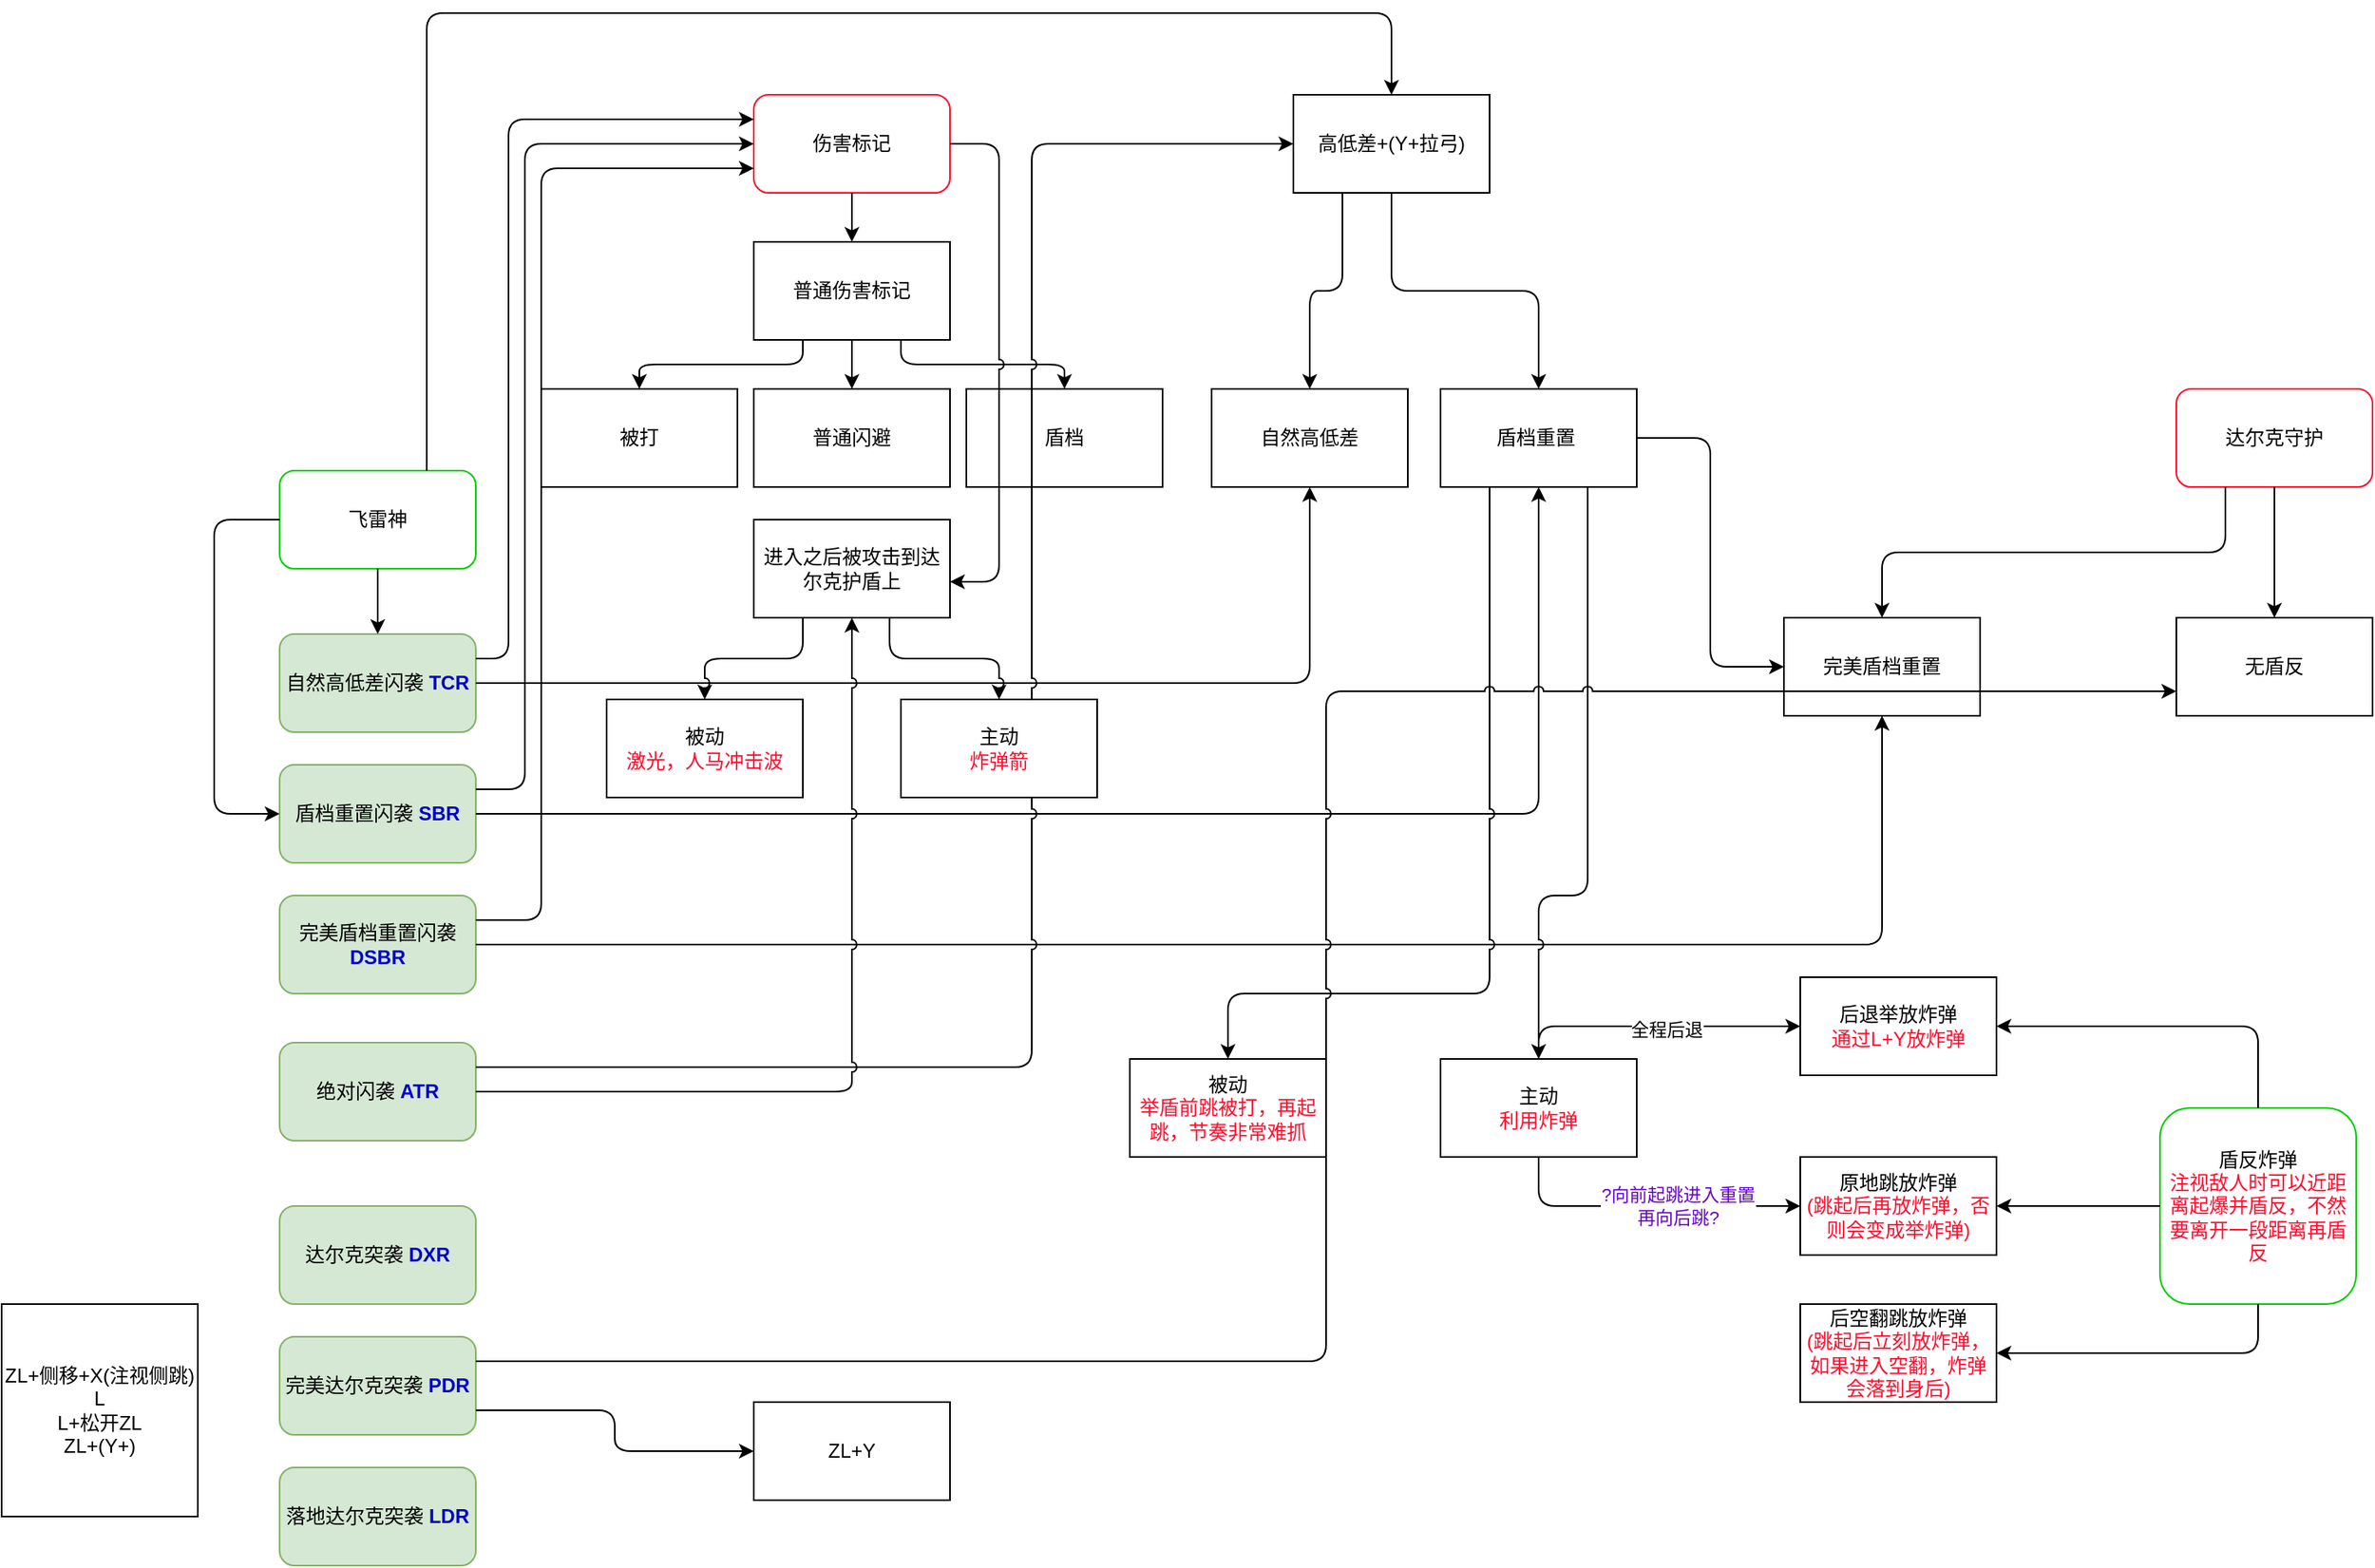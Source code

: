 <mxfile version="14.9.8" type="github">
  <diagram id="xsozCrFMCUInGNj29Tw-" name="Page-1">
    <mxGraphModel dx="2364" dy="922" grid="1" gridSize="10" guides="1" tooltips="1" connect="1" arrows="1" fold="1" page="1" pageScale="1" pageWidth="850" pageHeight="1100" math="0" shadow="0">
      <root>
        <mxCell id="0" />
        <mxCell id="1" parent="0" />
        <mxCell id="lfAO867idKvEuOiU2Tfm-1" value="飞雷神" style="rounded=1;whiteSpace=wrap;html=1;strokeColor=#00CC00;" vertex="1" parent="1">
          <mxGeometry x="-40" y="420" width="120" height="60" as="geometry" />
        </mxCell>
        <mxCell id="lfAO867idKvEuOiU2Tfm-2" value="伤害标记" style="rounded=1;whiteSpace=wrap;html=1;strokeWidth=1;strokeColor=#FF0D2D;" vertex="1" parent="1">
          <mxGeometry x="250" y="190" width="120" height="60" as="geometry" />
        </mxCell>
        <mxCell id="lfAO867idKvEuOiU2Tfm-3" value="普通伤害标记" style="rounded=0;whiteSpace=wrap;html=1;" vertex="1" parent="1">
          <mxGeometry x="250" y="280" width="120" height="60" as="geometry" />
        </mxCell>
        <mxCell id="lfAO867idKvEuOiU2Tfm-4" value="被打" style="rounded=0;whiteSpace=wrap;html=1;" vertex="1" parent="1">
          <mxGeometry x="120" y="370" width="120" height="60" as="geometry" />
        </mxCell>
        <mxCell id="lfAO867idKvEuOiU2Tfm-5" value="普通闪避" style="rounded=0;whiteSpace=wrap;html=1;" vertex="1" parent="1">
          <mxGeometry x="250" y="370" width="120" height="60" as="geometry" />
        </mxCell>
        <mxCell id="lfAO867idKvEuOiU2Tfm-6" value="盾档" style="rounded=0;whiteSpace=wrap;html=1;" vertex="1" parent="1">
          <mxGeometry x="380" y="370" width="120" height="60" as="geometry" />
        </mxCell>
        <mxCell id="lfAO867idKvEuOiU2Tfm-8" value="" style="edgeStyle=elbowEdgeStyle;elbow=vertical;endArrow=classic;html=1;entryX=0.5;entryY=0;entryDx=0;entryDy=0;exitX=0.5;exitY=1;exitDx=0;exitDy=0;" edge="1" parent="1" source="lfAO867idKvEuOiU2Tfm-2" target="lfAO867idKvEuOiU2Tfm-3">
          <mxGeometry width="50" height="50" relative="1" as="geometry">
            <mxPoint x="400" y="430" as="sourcePoint" />
            <mxPoint x="450" y="380" as="targetPoint" />
          </mxGeometry>
        </mxCell>
        <mxCell id="lfAO867idKvEuOiU2Tfm-9" value="" style="edgeStyle=elbowEdgeStyle;elbow=vertical;endArrow=classic;html=1;entryX=0.5;entryY=0;entryDx=0;entryDy=0;exitX=0.25;exitY=1;exitDx=0;exitDy=0;entryPerimeter=0;" edge="1" parent="1" source="lfAO867idKvEuOiU2Tfm-3" target="lfAO867idKvEuOiU2Tfm-4">
          <mxGeometry width="50" height="50" relative="1" as="geometry">
            <mxPoint x="530" y="360" as="sourcePoint" />
            <mxPoint x="450" y="410" as="targetPoint" />
          </mxGeometry>
        </mxCell>
        <mxCell id="lfAO867idKvEuOiU2Tfm-10" value="" style="edgeStyle=elbowEdgeStyle;elbow=vertical;endArrow=classic;html=1;entryX=0.5;entryY=0;entryDx=0;entryDy=0;exitX=0.75;exitY=1;exitDx=0;exitDy=0;" edge="1" parent="1" source="lfAO867idKvEuOiU2Tfm-3" target="lfAO867idKvEuOiU2Tfm-6">
          <mxGeometry width="50" height="50" relative="1" as="geometry">
            <mxPoint x="450" y="470" as="sourcePoint" />
            <mxPoint x="320" y="510" as="targetPoint" />
          </mxGeometry>
        </mxCell>
        <mxCell id="lfAO867idKvEuOiU2Tfm-11" value="" style="endArrow=classic;html=1;entryX=0.5;entryY=0;entryDx=0;entryDy=0;exitX=0.5;exitY=1;exitDx=0;exitDy=0;" edge="1" parent="1" source="lfAO867idKvEuOiU2Tfm-3" target="lfAO867idKvEuOiU2Tfm-5">
          <mxGeometry width="50" height="50" relative="1" as="geometry">
            <mxPoint x="400" y="430" as="sourcePoint" />
            <mxPoint x="450" y="380" as="targetPoint" />
          </mxGeometry>
        </mxCell>
        <mxCell id="lfAO867idKvEuOiU2Tfm-12" value="高低差+(Y+拉弓)" style="rounded=0;whiteSpace=wrap;html=1;" vertex="1" parent="1">
          <mxGeometry x="580" y="190" width="120" height="60" as="geometry" />
        </mxCell>
        <mxCell id="lfAO867idKvEuOiU2Tfm-14" value="" style="edgeStyle=segmentEdgeStyle;endArrow=classic;html=1;entryX=0.5;entryY=0;entryDx=0;entryDy=0;exitX=0.75;exitY=0;exitDx=0;exitDy=0;" edge="1" parent="1" source="lfAO867idKvEuOiU2Tfm-1" target="lfAO867idKvEuOiU2Tfm-12">
          <mxGeometry width="50" height="50" relative="1" as="geometry">
            <mxPoint x="60" y="550" as="sourcePoint" />
            <mxPoint x="370" y="370" as="targetPoint" />
            <Array as="points">
              <mxPoint x="50" y="140" />
              <mxPoint x="640" y="140" />
            </Array>
          </mxGeometry>
        </mxCell>
        <mxCell id="lfAO867idKvEuOiU2Tfm-15" value="自然高低差" style="rounded=0;whiteSpace=wrap;html=1;" vertex="1" parent="1">
          <mxGeometry x="530" y="370" width="120" height="60" as="geometry" />
        </mxCell>
        <mxCell id="lfAO867idKvEuOiU2Tfm-17" value="盾档重置&amp;nbsp;" style="rounded=0;whiteSpace=wrap;html=1;" vertex="1" parent="1">
          <mxGeometry x="670" y="370" width="120" height="60" as="geometry" />
        </mxCell>
        <mxCell id="lfAO867idKvEuOiU2Tfm-19" value="完美盾档重置" style="rounded=0;whiteSpace=wrap;html=1;" vertex="1" parent="1">
          <mxGeometry x="880" y="510" width="120" height="60" as="geometry" />
        </mxCell>
        <mxCell id="lfAO867idKvEuOiU2Tfm-21" value="达尔克守护" style="rounded=1;whiteSpace=wrap;html=1;shadow=0;strokeWidth=1;strokeColor=#FF0D2D;" vertex="1" parent="1">
          <mxGeometry x="1120" y="370" width="120" height="60" as="geometry" />
        </mxCell>
        <mxCell id="lfAO867idKvEuOiU2Tfm-22" value="" style="edgeStyle=elbowEdgeStyle;elbow=vertical;endArrow=classic;html=1;exitX=0.25;exitY=1;exitDx=0;exitDy=0;entryX=0.5;entryY=0;entryDx=0;entryDy=0;" edge="1" parent="1" source="lfAO867idKvEuOiU2Tfm-21" target="lfAO867idKvEuOiU2Tfm-19">
          <mxGeometry width="50" height="50" relative="1" as="geometry">
            <mxPoint x="510" y="550" as="sourcePoint" />
            <mxPoint x="560" y="500" as="targetPoint" />
            <Array as="points" />
          </mxGeometry>
        </mxCell>
        <mxCell id="lfAO867idKvEuOiU2Tfm-23" value="被动&lt;br&gt;&lt;font color=&quot;#ff0d2d&quot;&gt;举盾前跳被打，再起跳，节奏非常难抓&lt;/font&gt;" style="rounded=0;whiteSpace=wrap;html=1;" vertex="1" parent="1">
          <mxGeometry x="480" y="780" width="120" height="60" as="geometry" />
        </mxCell>
        <mxCell id="lfAO867idKvEuOiU2Tfm-24" value="主动&lt;br&gt;&lt;font color=&quot;#ff0d2d&quot;&gt;利用炸弹&lt;/font&gt;" style="rounded=0;whiteSpace=wrap;html=1;" vertex="1" parent="1">
          <mxGeometry x="670" y="780" width="120" height="60" as="geometry" />
        </mxCell>
        <mxCell id="lfAO867idKvEuOiU2Tfm-25" value="原地跳放炸弹&lt;br&gt;&lt;font color=&quot;#ff0d2d&quot;&gt;(跳起后再放炸弹，否则会变成举炸弹)&lt;/font&gt;" style="rounded=0;whiteSpace=wrap;html=1;" vertex="1" parent="1">
          <mxGeometry x="890" y="840" width="120" height="60" as="geometry" />
        </mxCell>
        <mxCell id="lfAO867idKvEuOiU2Tfm-26" value="后退举放炸弹&lt;br&gt;&lt;font color=&quot;#ff0d2d&quot;&gt;通过L+Y放炸弹&lt;/font&gt;" style="rounded=0;whiteSpace=wrap;html=1;" vertex="1" parent="1">
          <mxGeometry x="890" y="730" width="120" height="60" as="geometry" />
        </mxCell>
        <mxCell id="lfAO867idKvEuOiU2Tfm-27" value="" style="edgeStyle=elbowEdgeStyle;elbow=vertical;endArrow=classic;html=1;entryX=0;entryY=0.5;entryDx=0;entryDy=0;exitX=0.5;exitY=0;exitDx=0;exitDy=0;" edge="1" parent="1" source="lfAO867idKvEuOiU2Tfm-24" target="lfAO867idKvEuOiU2Tfm-26">
          <mxGeometry width="50" height="50" relative="1" as="geometry">
            <mxPoint x="760" y="840" as="sourcePoint" />
            <mxPoint x="640" y="690" as="targetPoint" />
            <Array as="points">
              <mxPoint x="870" y="760" />
            </Array>
          </mxGeometry>
        </mxCell>
        <mxCell id="lfAO867idKvEuOiU2Tfm-35" value="全程后退" style="edgeLabel;html=1;align=center;verticalAlign=middle;resizable=0;points=[];" vertex="1" connectable="0" parent="lfAO867idKvEuOiU2Tfm-27">
          <mxGeometry x="0.089" y="-2" relative="1" as="geometry">
            <mxPoint as="offset" />
          </mxGeometry>
        </mxCell>
        <mxCell id="lfAO867idKvEuOiU2Tfm-28" value="" style="edgeStyle=elbowEdgeStyle;elbow=vertical;endArrow=classic;html=1;entryX=0;entryY=0.5;entryDx=0;entryDy=0;exitX=0.5;exitY=1;exitDx=0;exitDy=0;" edge="1" parent="1" source="lfAO867idKvEuOiU2Tfm-24" target="lfAO867idKvEuOiU2Tfm-25">
          <mxGeometry width="50" height="50" relative="1" as="geometry">
            <mxPoint x="770" y="850" as="sourcePoint" />
            <mxPoint x="830" y="890" as="targetPoint" />
            <Array as="points">
              <mxPoint x="840" y="870" />
            </Array>
          </mxGeometry>
        </mxCell>
        <mxCell id="lfAO867idKvEuOiU2Tfm-36" value="&lt;font color=&quot;#6600cc&quot;&gt;?向前起跳进入重置&lt;br&gt;再向后跳?&lt;/font&gt;" style="edgeLabel;html=1;align=center;verticalAlign=middle;resizable=0;points=[];" vertex="1" connectable="0" parent="lfAO867idKvEuOiU2Tfm-28">
          <mxGeometry x="0.21" relative="1" as="geometry">
            <mxPoint as="offset" />
          </mxGeometry>
        </mxCell>
        <mxCell id="lfAO867idKvEuOiU2Tfm-29" value="盾反炸弹&lt;br&gt;&lt;font color=&quot;#ff0d2d&quot;&gt;注视敌人时可以近距离起爆并盾反，不然要离开一段距离再盾反&lt;/font&gt;" style="rounded=1;whiteSpace=wrap;html=1;strokeColor=#00CC00;" vertex="1" parent="1">
          <mxGeometry x="1110" y="810" width="120" height="120" as="geometry" />
        </mxCell>
        <mxCell id="lfAO867idKvEuOiU2Tfm-30" value="" style="edgeStyle=elbowEdgeStyle;elbow=vertical;endArrow=classic;html=1;entryX=1;entryY=0.5;entryDx=0;entryDy=0;exitX=0.5;exitY=0;exitDx=0;exitDy=0;" edge="1" parent="1" source="lfAO867idKvEuOiU2Tfm-29" target="lfAO867idKvEuOiU2Tfm-26">
          <mxGeometry width="50" height="50" relative="1" as="geometry">
            <mxPoint x="740" y="790" as="sourcePoint" />
            <mxPoint x="900" y="770" as="targetPoint" />
            <Array as="points">
              <mxPoint x="1090" y="760" />
            </Array>
          </mxGeometry>
        </mxCell>
        <mxCell id="lfAO867idKvEuOiU2Tfm-31" value="后空翻跳放炸弹&lt;br&gt;&lt;font color=&quot;#ff0d2d&quot;&gt;(跳起后立刻放炸弹，如果进入空翻，炸弹会落到身后)&lt;/font&gt;" style="rounded=0;whiteSpace=wrap;html=1;" vertex="1" parent="1">
          <mxGeometry x="890" y="930" width="120" height="60" as="geometry" />
        </mxCell>
        <mxCell id="lfAO867idKvEuOiU2Tfm-33" value="" style="edgeStyle=elbowEdgeStyle;elbow=horizontal;endArrow=classic;html=1;exitX=0;exitY=0.5;exitDx=0;exitDy=0;entryX=1;entryY=0.5;entryDx=0;entryDy=0;" edge="1" parent="1" source="lfAO867idKvEuOiU2Tfm-29" target="lfAO867idKvEuOiU2Tfm-25">
          <mxGeometry width="50" height="50" relative="1" as="geometry">
            <mxPoint x="790" y="710" as="sourcePoint" />
            <mxPoint x="840" y="660" as="targetPoint" />
          </mxGeometry>
        </mxCell>
        <mxCell id="lfAO867idKvEuOiU2Tfm-34" value="" style="edgeStyle=elbowEdgeStyle;elbow=vertical;endArrow=classic;html=1;exitX=0.5;exitY=1;exitDx=0;exitDy=0;entryX=1;entryY=0.5;entryDx=0;entryDy=0;" edge="1" parent="1" source="lfAO867idKvEuOiU2Tfm-29" target="lfAO867idKvEuOiU2Tfm-31">
          <mxGeometry width="50" height="50" relative="1" as="geometry">
            <mxPoint x="790" y="710" as="sourcePoint" />
            <mxPoint x="840" y="660" as="targetPoint" />
            <Array as="points">
              <mxPoint x="1090" y="960" />
            </Array>
          </mxGeometry>
        </mxCell>
        <mxCell id="lfAO867idKvEuOiU2Tfm-37" value="无盾反" style="rounded=0;whiteSpace=wrap;html=1;" vertex="1" parent="1">
          <mxGeometry x="1120" y="510" width="120" height="60" as="geometry" />
        </mxCell>
        <mxCell id="lfAO867idKvEuOiU2Tfm-38" value="" style="endArrow=classic;html=1;entryX=0.5;entryY=0;entryDx=0;entryDy=0;exitX=0.5;exitY=1;exitDx=0;exitDy=0;" edge="1" parent="1" source="lfAO867idKvEuOiU2Tfm-21" target="lfAO867idKvEuOiU2Tfm-37">
          <mxGeometry width="50" height="50" relative="1" as="geometry">
            <mxPoint x="710" y="600" as="sourcePoint" />
            <mxPoint x="760" y="550" as="targetPoint" />
          </mxGeometry>
        </mxCell>
        <mxCell id="lfAO867idKvEuOiU2Tfm-39" value="绝对闪袭 &lt;b&gt;&lt;font color=&quot;#0000cc&quot;&gt;AT&lt;/font&gt;&lt;/b&gt;&lt;font color=&quot;#0000cc&quot;&gt;&lt;b&gt;R&lt;/b&gt;&lt;/font&gt;" style="rounded=1;whiteSpace=wrap;html=1;fillColor=#d5e8d4;strokeColor=#82b366;" vertex="1" parent="1">
          <mxGeometry x="-40" y="770" width="120" height="60" as="geometry" />
        </mxCell>
        <mxCell id="lfAO867idKvEuOiU2Tfm-40" value="自然高低差闪袭 &lt;b&gt;&lt;font color=&quot;#0000cc&quot;&gt;TC&lt;/font&gt;&lt;/b&gt;&lt;font color=&quot;#0000cc&quot;&gt;&lt;b&gt;R&lt;/b&gt;&lt;/font&gt;" style="rounded=1;whiteSpace=wrap;html=1;fillColor=#d5e8d4;strokeColor=#82b366;" vertex="1" parent="1">
          <mxGeometry x="-40" y="520" width="120" height="60" as="geometry" />
        </mxCell>
        <mxCell id="lfAO867idKvEuOiU2Tfm-42" value="盾档重置闪袭 &lt;b&gt;&lt;font color=&quot;#0000cc&quot;&gt;SB&lt;/font&gt;&lt;/b&gt;&lt;font color=&quot;#0000cc&quot;&gt;&lt;b&gt;R&lt;/b&gt;&lt;/font&gt;" style="rounded=1;whiteSpace=wrap;html=1;fillColor=#d5e8d4;strokeColor=#82b366;" vertex="1" parent="1">
          <mxGeometry x="-40" y="600" width="120" height="60" as="geometry" />
        </mxCell>
        <mxCell id="lfAO867idKvEuOiU2Tfm-43" value="完美盾档重置闪袭 &lt;br&gt;&lt;b&gt;&lt;font color=&quot;#0000cc&quot;&gt;D&lt;/font&gt;&lt;/b&gt;&lt;b&gt;&lt;font color=&quot;#0000cc&quot;&gt;SB&lt;/font&gt;&lt;/b&gt;&lt;font color=&quot;#0000cc&quot;&gt;&lt;b&gt;R&lt;/b&gt;&lt;/font&gt;" style="rounded=1;whiteSpace=wrap;html=1;fillColor=#d5e8d4;strokeColor=#82b366;" vertex="1" parent="1">
          <mxGeometry x="-40" y="680" width="120" height="60" as="geometry" />
        </mxCell>
        <mxCell id="lfAO867idKvEuOiU2Tfm-45" value="" style="edgeStyle=elbowEdgeStyle;elbow=horizontal;endArrow=classic;html=1;exitX=1;exitY=0.5;exitDx=0;exitDy=0;entryX=0.5;entryY=1;entryDx=0;entryDy=0;" edge="1" parent="1" source="lfAO867idKvEuOiU2Tfm-40" target="lfAO867idKvEuOiU2Tfm-15">
          <mxGeometry width="50" height="50" relative="1" as="geometry">
            <mxPoint x="280" y="570" as="sourcePoint" />
            <mxPoint x="360" y="520" as="targetPoint" />
            <Array as="points">
              <mxPoint x="590" y="490" />
            </Array>
          </mxGeometry>
        </mxCell>
        <mxCell id="lfAO867idKvEuOiU2Tfm-46" value="" style="edgeStyle=elbowEdgeStyle;elbow=horizontal;endArrow=classic;html=1;exitX=1;exitY=0.5;exitDx=0;exitDy=0;entryX=0.5;entryY=1;entryDx=0;entryDy=0;" edge="1" parent="1" source="lfAO867idKvEuOiU2Tfm-42" target="lfAO867idKvEuOiU2Tfm-17">
          <mxGeometry width="50" height="50" relative="1" as="geometry">
            <mxPoint x="-80" y="590" as="sourcePoint" />
            <mxPoint x="440" y="545" as="targetPoint" />
            <Array as="points">
              <mxPoint x="730" y="560" />
            </Array>
          </mxGeometry>
        </mxCell>
        <mxCell id="lfAO867idKvEuOiU2Tfm-47" value="" style="edgeStyle=elbowEdgeStyle;elbow=vertical;endArrow=classic;html=1;entryX=0.5;entryY=0;entryDx=0;entryDy=0;exitX=0.25;exitY=1;exitDx=0;exitDy=0;" edge="1" parent="1" source="lfAO867idKvEuOiU2Tfm-12" target="lfAO867idKvEuOiU2Tfm-15">
          <mxGeometry width="50" height="50" relative="1" as="geometry">
            <mxPoint x="440" y="420" as="sourcePoint" />
            <mxPoint x="490" y="370" as="targetPoint" />
          </mxGeometry>
        </mxCell>
        <mxCell id="lfAO867idKvEuOiU2Tfm-48" value="" style="edgeStyle=elbowEdgeStyle;elbow=vertical;endArrow=classic;html=1;entryX=0.5;entryY=0;entryDx=0;entryDy=0;exitX=0.5;exitY=1;exitDx=0;exitDy=0;" edge="1" parent="1" source="lfAO867idKvEuOiU2Tfm-12" target="lfAO867idKvEuOiU2Tfm-17">
          <mxGeometry width="50" height="50" relative="1" as="geometry">
            <mxPoint x="620" y="260" as="sourcePoint" />
            <mxPoint x="600" y="380" as="targetPoint" />
          </mxGeometry>
        </mxCell>
        <mxCell id="lfAO867idKvEuOiU2Tfm-49" value="" style="edgeStyle=elbowEdgeStyle;elbow=horizontal;endArrow=classic;html=1;exitX=1;exitY=0.5;exitDx=0;exitDy=0;entryX=0;entryY=0.5;entryDx=0;entryDy=0;" edge="1" parent="1" source="lfAO867idKvEuOiU2Tfm-17" target="lfAO867idKvEuOiU2Tfm-19">
          <mxGeometry width="50" height="50" relative="1" as="geometry">
            <mxPoint x="860" y="510" as="sourcePoint" />
            <mxPoint x="835" y="560" as="targetPoint" />
          </mxGeometry>
        </mxCell>
        <mxCell id="lfAO867idKvEuOiU2Tfm-50" value="" style="endArrow=classic;html=1;exitX=0.5;exitY=1;exitDx=0;exitDy=0;entryX=0.5;entryY=0;entryDx=0;entryDy=0;" edge="1" parent="1" source="lfAO867idKvEuOiU2Tfm-1" target="lfAO867idKvEuOiU2Tfm-40">
          <mxGeometry width="50" height="50" relative="1" as="geometry">
            <mxPoint x="270" y="540" as="sourcePoint" />
            <mxPoint x="320" y="490" as="targetPoint" />
          </mxGeometry>
        </mxCell>
        <mxCell id="lfAO867idKvEuOiU2Tfm-51" value="" style="edgeStyle=elbowEdgeStyle;elbow=horizontal;endArrow=classic;html=1;exitX=0;exitY=0.5;exitDx=0;exitDy=0;entryX=0;entryY=0.5;entryDx=0;entryDy=0;" edge="1" parent="1" source="lfAO867idKvEuOiU2Tfm-1" target="lfAO867idKvEuOiU2Tfm-42">
          <mxGeometry width="50" height="50" relative="1" as="geometry">
            <mxPoint x="270" y="600" as="sourcePoint" />
            <mxPoint x="320" y="550" as="targetPoint" />
            <Array as="points">
              <mxPoint x="-80" y="540" />
            </Array>
          </mxGeometry>
        </mxCell>
        <mxCell id="lfAO867idKvEuOiU2Tfm-52" value="" style="edgeStyle=elbowEdgeStyle;elbow=vertical;endArrow=classic;html=1;entryX=0.5;entryY=1;entryDx=0;entryDy=0;exitX=1;exitY=0.5;exitDx=0;exitDy=0;jumpStyle=arc;" edge="1" parent="1" source="lfAO867idKvEuOiU2Tfm-43" target="lfAO867idKvEuOiU2Tfm-19">
          <mxGeometry width="50" height="50" relative="1" as="geometry">
            <mxPoint x="450" y="600" as="sourcePoint" />
            <mxPoint x="500" y="550" as="targetPoint" />
            <Array as="points">
              <mxPoint x="510" y="710" />
            </Array>
          </mxGeometry>
        </mxCell>
        <mxCell id="lfAO867idKvEuOiU2Tfm-53" value="" style="edgeStyle=elbowEdgeStyle;elbow=vertical;endArrow=classic;html=1;exitX=0.75;exitY=1;exitDx=0;exitDy=0;entryX=0.5;entryY=0;entryDx=0;entryDy=0;jumpStyle=arc;" edge="1" parent="1" source="lfAO867idKvEuOiU2Tfm-17" target="lfAO867idKvEuOiU2Tfm-24">
          <mxGeometry width="50" height="50" relative="1" as="geometry">
            <mxPoint x="680" y="690" as="sourcePoint" />
            <mxPoint x="730" y="640" as="targetPoint" />
            <Array as="points">
              <mxPoint x="750" y="680" />
            </Array>
          </mxGeometry>
        </mxCell>
        <mxCell id="lfAO867idKvEuOiU2Tfm-54" value="" style="edgeStyle=elbowEdgeStyle;elbow=vertical;endArrow=classic;html=1;exitX=0.25;exitY=1;exitDx=0;exitDy=0;entryX=0.5;entryY=0;entryDx=0;entryDy=0;jumpStyle=arc;" edge="1" parent="1" source="lfAO867idKvEuOiU2Tfm-17" target="lfAO867idKvEuOiU2Tfm-23">
          <mxGeometry width="50" height="50" relative="1" as="geometry">
            <mxPoint x="770" y="440" as="sourcePoint" />
            <mxPoint x="740" y="790" as="targetPoint" />
            <Array as="points">
              <mxPoint x="620" y="740" />
            </Array>
          </mxGeometry>
        </mxCell>
        <mxCell id="lfAO867idKvEuOiU2Tfm-55" value="达尔克突袭 &lt;b&gt;&lt;font color=&quot;#0000cc&quot;&gt;DXR&lt;/font&gt;&lt;/b&gt;" style="rounded=1;whiteSpace=wrap;html=1;fillColor=#d5e8d4;strokeColor=#82b366;" vertex="1" parent="1">
          <mxGeometry x="-40" y="870" width="120" height="60" as="geometry" />
        </mxCell>
        <mxCell id="lfAO867idKvEuOiU2Tfm-56" value="完美达尔克突袭 &lt;b&gt;&lt;font color=&quot;#0000cc&quot;&gt;PD&lt;/font&gt;&lt;/b&gt;&lt;font color=&quot;#0000cc&quot;&gt;&lt;b&gt;R&lt;/b&gt;&lt;/font&gt;" style="rounded=1;whiteSpace=wrap;html=1;fillColor=#d5e8d4;strokeColor=#82b366;" vertex="1" parent="1">
          <mxGeometry x="-40" y="950" width="120" height="60" as="geometry" />
        </mxCell>
        <mxCell id="lfAO867idKvEuOiU2Tfm-57" value="落地达尔克突袭 &lt;b&gt;&lt;font color=&quot;#0000cc&quot;&gt;LD&lt;/font&gt;&lt;/b&gt;&lt;font color=&quot;#0000cc&quot;&gt;&lt;b&gt;R&lt;/b&gt;&lt;/font&gt;" style="rounded=1;whiteSpace=wrap;html=1;fillColor=#d5e8d4;strokeColor=#82b366;" vertex="1" parent="1">
          <mxGeometry x="-40" y="1030" width="120" height="60" as="geometry" />
        </mxCell>
        <mxCell id="lfAO867idKvEuOiU2Tfm-60" value="" style="edgeStyle=elbowEdgeStyle;elbow=horizontal;endArrow=classic;html=1;entryX=0;entryY=0.5;entryDx=0;entryDy=0;exitX=1;exitY=0.25;exitDx=0;exitDy=0;jumpStyle=arc;" edge="1" parent="1" source="lfAO867idKvEuOiU2Tfm-39" target="lfAO867idKvEuOiU2Tfm-12">
          <mxGeometry width="50" height="50" relative="1" as="geometry">
            <mxPoint x="440" y="610" as="sourcePoint" />
            <mxPoint x="490" y="560" as="targetPoint" />
            <Array as="points">
              <mxPoint x="420" y="490" />
            </Array>
          </mxGeometry>
        </mxCell>
        <mxCell id="lfAO867idKvEuOiU2Tfm-61" value="进入之后被攻击到达尔克护盾上" style="rounded=0;whiteSpace=wrap;html=1;" vertex="1" parent="1">
          <mxGeometry x="250" y="450" width="120" height="60" as="geometry" />
        </mxCell>
        <mxCell id="lfAO867idKvEuOiU2Tfm-62" value="" style="edgeStyle=elbowEdgeStyle;elbow=horizontal;endArrow=classic;html=1;exitX=1;exitY=0.25;exitDx=0;exitDy=0;entryX=0;entryY=0.25;entryDx=0;entryDy=0;" edge="1" parent="1" source="lfAO867idKvEuOiU2Tfm-40" target="lfAO867idKvEuOiU2Tfm-2">
          <mxGeometry width="50" height="50" relative="1" as="geometry">
            <mxPoint x="370" y="610" as="sourcePoint" />
            <mxPoint x="420" y="560" as="targetPoint" />
            <Array as="points">
              <mxPoint x="100" y="380" />
            </Array>
          </mxGeometry>
        </mxCell>
        <mxCell id="lfAO867idKvEuOiU2Tfm-63" value="" style="edgeStyle=elbowEdgeStyle;elbow=horizontal;endArrow=classic;html=1;exitX=1;exitY=0.25;exitDx=0;exitDy=0;" edge="1" parent="1" source="lfAO867idKvEuOiU2Tfm-42">
          <mxGeometry width="50" height="50" relative="1" as="geometry">
            <mxPoint x="90" y="545" as="sourcePoint" />
            <mxPoint x="250" y="220" as="targetPoint" />
            <Array as="points">
              <mxPoint x="110" y="390" />
            </Array>
          </mxGeometry>
        </mxCell>
        <mxCell id="lfAO867idKvEuOiU2Tfm-64" value="" style="edgeStyle=elbowEdgeStyle;elbow=horizontal;endArrow=classic;html=1;exitX=1;exitY=0.25;exitDx=0;exitDy=0;entryX=0;entryY=0.75;entryDx=0;entryDy=0;" edge="1" parent="1" source="lfAO867idKvEuOiU2Tfm-43" target="lfAO867idKvEuOiU2Tfm-2">
          <mxGeometry width="50" height="50" relative="1" as="geometry">
            <mxPoint x="90" y="625" as="sourcePoint" />
            <mxPoint x="260" y="230" as="targetPoint" />
            <Array as="points">
              <mxPoint x="120" y="400" />
            </Array>
          </mxGeometry>
        </mxCell>
        <mxCell id="lfAO867idKvEuOiU2Tfm-65" value="" style="edgeStyle=elbowEdgeStyle;elbow=horizontal;endArrow=classic;html=1;exitX=1;exitY=0.5;exitDx=0;exitDy=0;entryX=1;entryY=0.633;entryDx=0;entryDy=0;entryPerimeter=0;jumpStyle=arc;" edge="1" parent="1" source="lfAO867idKvEuOiU2Tfm-2" target="lfAO867idKvEuOiU2Tfm-61">
          <mxGeometry width="50" height="50" relative="1" as="geometry">
            <mxPoint x="370" y="610" as="sourcePoint" />
            <mxPoint x="420" y="560" as="targetPoint" />
            <Array as="points">
              <mxPoint x="400" y="369" />
            </Array>
          </mxGeometry>
        </mxCell>
        <mxCell id="lfAO867idKvEuOiU2Tfm-66" value="被动&lt;br&gt;&lt;font color=&quot;#ff0d2d&quot;&gt;激光，人马冲击波&lt;/font&gt;" style="rounded=0;whiteSpace=wrap;html=1;" vertex="1" parent="1">
          <mxGeometry x="160" y="560" width="120" height="60" as="geometry" />
        </mxCell>
        <mxCell id="lfAO867idKvEuOiU2Tfm-67" value="主动&lt;br&gt;&lt;font color=&quot;#ff0d2d&quot;&gt;炸弹箭&lt;/font&gt;" style="rounded=0;whiteSpace=wrap;html=1;" vertex="1" parent="1">
          <mxGeometry x="340" y="560" width="120" height="60" as="geometry" />
        </mxCell>
        <mxCell id="lfAO867idKvEuOiU2Tfm-69" value="" style="edgeStyle=elbowEdgeStyle;elbow=vertical;endArrow=classic;html=1;exitX=0.692;exitY=1;exitDx=0;exitDy=0;exitPerimeter=0;entryX=0.5;entryY=0;entryDx=0;entryDy=0;jumpStyle=arc;" edge="1" parent="1" source="lfAO867idKvEuOiU2Tfm-61" target="lfAO867idKvEuOiU2Tfm-67">
          <mxGeometry width="50" height="50" relative="1" as="geometry">
            <mxPoint x="370" y="620" as="sourcePoint" />
            <mxPoint x="420" y="570" as="targetPoint" />
          </mxGeometry>
        </mxCell>
        <mxCell id="lfAO867idKvEuOiU2Tfm-70" value="" style="edgeStyle=elbowEdgeStyle;elbow=vertical;endArrow=classic;html=1;exitX=0.25;exitY=1;exitDx=0;exitDy=0;entryX=0.5;entryY=0;entryDx=0;entryDy=0;jumpStyle=arc;" edge="1" parent="1" source="lfAO867idKvEuOiU2Tfm-61" target="lfAO867idKvEuOiU2Tfm-66">
          <mxGeometry width="50" height="50" relative="1" as="geometry">
            <mxPoint x="343.04" y="520" as="sourcePoint" />
            <mxPoint x="410" y="570" as="targetPoint" />
          </mxGeometry>
        </mxCell>
        <mxCell id="lfAO867idKvEuOiU2Tfm-71" value="" style="edgeStyle=segmentEdgeStyle;endArrow=classic;html=1;exitX=1;exitY=0.5;exitDx=0;exitDy=0;entryX=0.5;entryY=1;entryDx=0;entryDy=0;jumpStyle=arc;" edge="1" parent="1" source="lfAO867idKvEuOiU2Tfm-39" target="lfAO867idKvEuOiU2Tfm-61">
          <mxGeometry width="50" height="50" relative="1" as="geometry">
            <mxPoint x="370" y="610" as="sourcePoint" />
            <mxPoint x="420" y="560" as="targetPoint" />
          </mxGeometry>
        </mxCell>
        <mxCell id="lfAO867idKvEuOiU2Tfm-72" value="" style="edgeStyle=elbowEdgeStyle;endArrow=classic;html=1;exitX=1;exitY=0.25;exitDx=0;exitDy=0;jumpStyle=arc;strokeOpacity=100;entryX=0;entryY=0.75;entryDx=0;entryDy=0;" edge="1" parent="1" source="lfAO867idKvEuOiU2Tfm-56" target="lfAO867idKvEuOiU2Tfm-37">
          <mxGeometry width="50" height="50" relative="1" as="geometry">
            <mxPoint x="420" y="850" as="sourcePoint" />
            <mxPoint x="1160" y="680" as="targetPoint" />
          </mxGeometry>
        </mxCell>
        <mxCell id="lfAO867idKvEuOiU2Tfm-76" value="ZL+Y" style="rounded=0;whiteSpace=wrap;html=1;" vertex="1" parent="1">
          <mxGeometry x="250" y="990" width="120" height="60" as="geometry" />
        </mxCell>
        <mxCell id="lfAO867idKvEuOiU2Tfm-77" value="" style="edgeStyle=elbowEdgeStyle;elbow=horizontal;endArrow=classic;html=1;exitX=1;exitY=0.75;exitDx=0;exitDy=0;entryX=0;entryY=0.5;entryDx=0;entryDy=0;" edge="1" parent="1" source="lfAO867idKvEuOiU2Tfm-56" target="lfAO867idKvEuOiU2Tfm-76">
          <mxGeometry width="50" height="50" relative="1" as="geometry">
            <mxPoint x="670" y="870" as="sourcePoint" />
            <mxPoint x="720" y="820" as="targetPoint" />
          </mxGeometry>
        </mxCell>
        <mxCell id="lfAO867idKvEuOiU2Tfm-78" value="ZL+侧移+X(注视侧跳)&lt;br&gt;L&lt;br&gt;L+松开ZL&lt;br&gt;ZL+(Y+)" style="rounded=0;whiteSpace=wrap;html=1;" vertex="1" parent="1">
          <mxGeometry x="-210" y="930" width="120" height="130" as="geometry" />
        </mxCell>
      </root>
    </mxGraphModel>
  </diagram>
</mxfile>
